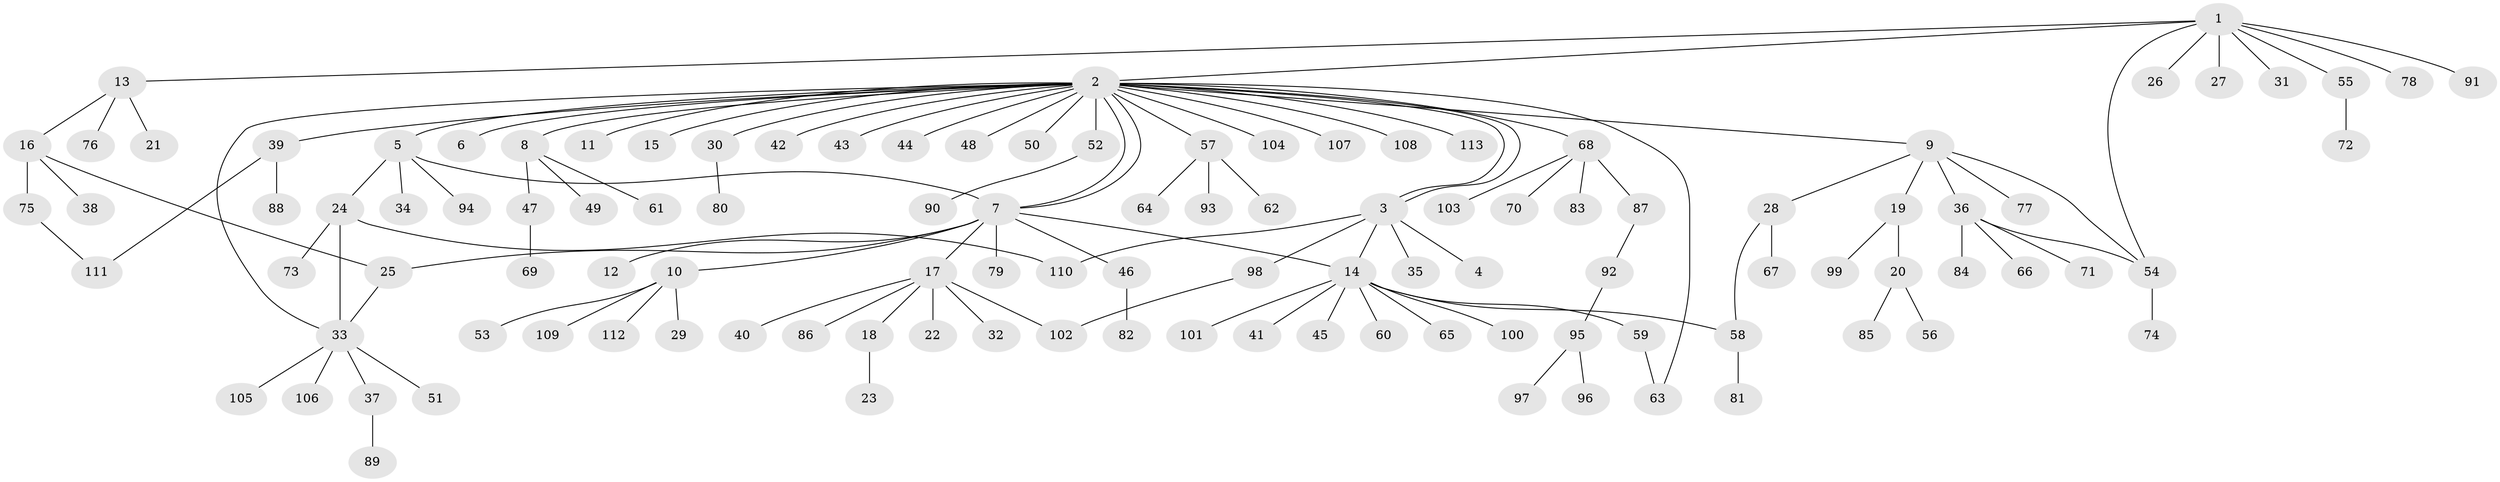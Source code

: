 // coarse degree distribution, {1: 0.6125, 6: 0.025, 5: 0.025, 9: 0.0125, 24: 0.0125, 4: 0.0625, 3: 0.075, 2: 0.15, 8: 0.025}
// Generated by graph-tools (version 1.1) at 2025/36/03/04/25 23:36:52]
// undirected, 113 vertices, 126 edges
graph export_dot {
  node [color=gray90,style=filled];
  1;
  2;
  3;
  4;
  5;
  6;
  7;
  8;
  9;
  10;
  11;
  12;
  13;
  14;
  15;
  16;
  17;
  18;
  19;
  20;
  21;
  22;
  23;
  24;
  25;
  26;
  27;
  28;
  29;
  30;
  31;
  32;
  33;
  34;
  35;
  36;
  37;
  38;
  39;
  40;
  41;
  42;
  43;
  44;
  45;
  46;
  47;
  48;
  49;
  50;
  51;
  52;
  53;
  54;
  55;
  56;
  57;
  58;
  59;
  60;
  61;
  62;
  63;
  64;
  65;
  66;
  67;
  68;
  69;
  70;
  71;
  72;
  73;
  74;
  75;
  76;
  77;
  78;
  79;
  80;
  81;
  82;
  83;
  84;
  85;
  86;
  87;
  88;
  89;
  90;
  91;
  92;
  93;
  94;
  95;
  96;
  97;
  98;
  99;
  100;
  101;
  102;
  103;
  104;
  105;
  106;
  107;
  108;
  109;
  110;
  111;
  112;
  113;
  1 -- 2;
  1 -- 13;
  1 -- 26;
  1 -- 27;
  1 -- 31;
  1 -- 54;
  1 -- 55;
  1 -- 78;
  1 -- 91;
  2 -- 3;
  2 -- 3;
  2 -- 5;
  2 -- 6;
  2 -- 7;
  2 -- 7;
  2 -- 8;
  2 -- 9;
  2 -- 11;
  2 -- 15;
  2 -- 30;
  2 -- 33;
  2 -- 39;
  2 -- 42;
  2 -- 43;
  2 -- 44;
  2 -- 48;
  2 -- 50;
  2 -- 52;
  2 -- 57;
  2 -- 63;
  2 -- 68;
  2 -- 104;
  2 -- 107;
  2 -- 108;
  2 -- 113;
  3 -- 4;
  3 -- 14;
  3 -- 35;
  3 -- 98;
  3 -- 110;
  5 -- 7;
  5 -- 24;
  5 -- 34;
  5 -- 94;
  7 -- 10;
  7 -- 12;
  7 -- 14;
  7 -- 17;
  7 -- 25;
  7 -- 46;
  7 -- 79;
  8 -- 47;
  8 -- 49;
  8 -- 61;
  9 -- 19;
  9 -- 28;
  9 -- 36;
  9 -- 54;
  9 -- 77;
  10 -- 29;
  10 -- 53;
  10 -- 109;
  10 -- 112;
  13 -- 16;
  13 -- 21;
  13 -- 76;
  14 -- 41;
  14 -- 45;
  14 -- 58;
  14 -- 59;
  14 -- 60;
  14 -- 65;
  14 -- 100;
  14 -- 101;
  16 -- 25;
  16 -- 38;
  16 -- 75;
  17 -- 18;
  17 -- 22;
  17 -- 32;
  17 -- 40;
  17 -- 86;
  17 -- 102;
  18 -- 23;
  19 -- 20;
  19 -- 99;
  20 -- 56;
  20 -- 85;
  24 -- 33;
  24 -- 73;
  24 -- 110;
  25 -- 33;
  28 -- 58;
  28 -- 67;
  30 -- 80;
  33 -- 37;
  33 -- 51;
  33 -- 105;
  33 -- 106;
  36 -- 54;
  36 -- 66;
  36 -- 71;
  36 -- 84;
  37 -- 89;
  39 -- 88;
  39 -- 111;
  46 -- 82;
  47 -- 69;
  52 -- 90;
  54 -- 74;
  55 -- 72;
  57 -- 62;
  57 -- 64;
  57 -- 93;
  58 -- 81;
  59 -- 63;
  68 -- 70;
  68 -- 83;
  68 -- 87;
  68 -- 103;
  75 -- 111;
  87 -- 92;
  92 -- 95;
  95 -- 96;
  95 -- 97;
  98 -- 102;
}
